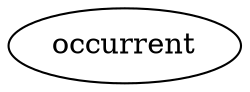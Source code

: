 digraph {
	graph [bb="0,0,88.392,36"];
	node [label="\N"];
	occurrent	 [height=0.5,
		label=occurrent,
		pos="44.196,18",
		width=1.2277];
}
